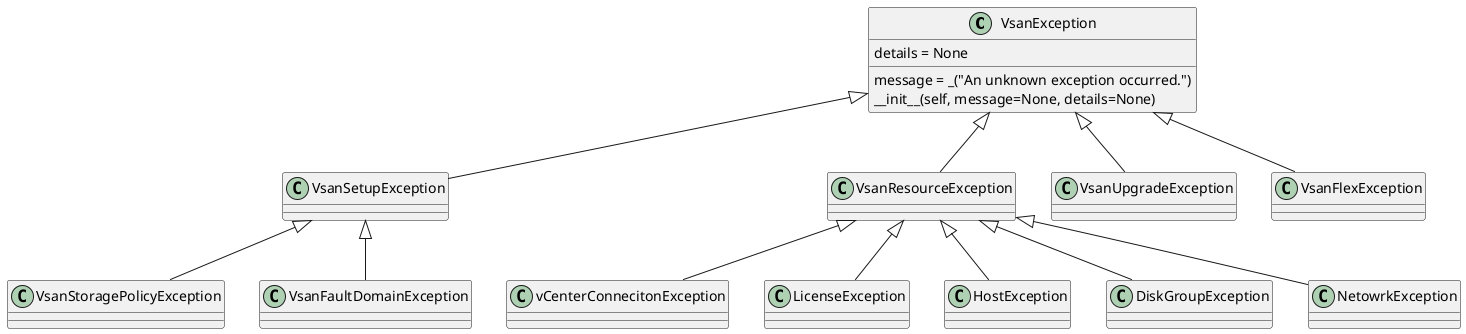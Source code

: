 @startuml



class VsanException


class VsanException {
    message = _("An unknown exception occurred.")
    details = None
   __init__(self, message=None, details=None)
}


VsanException <|-- VsanSetupException
VsanException <|-- VsanResourceException
VsanException <|-- VsanUpgradeException
VsanException <|-- VsanFlexException

VsanResourceException <|-- vCenterConnecitonException
VsanResourceException <|-- LicenseException
VsanResourceException <|-- HostException
VsanResourceException <|-- DiskGroupException
VsanResourceException <|-- NetowrkException

VsanSetupException <|-- VsanStoragePolicyException
VsanSetupException <|-- VsanFaultDomainException


@enduml